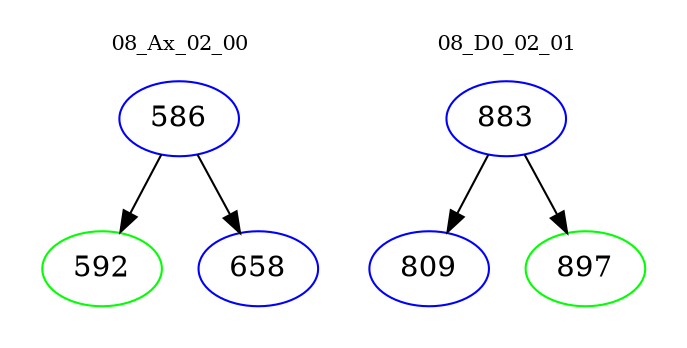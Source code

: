 digraph{
subgraph cluster_0 {
color = white
label = "08_Ax_02_00";
fontsize=10;
T0_586 [label="586", color="blue"]
T0_586 -> T0_592 [color="black"]
T0_592 [label="592", color="green"]
T0_586 -> T0_658 [color="black"]
T0_658 [label="658", color="blue"]
}
subgraph cluster_1 {
color = white
label = "08_D0_02_01";
fontsize=10;
T1_883 [label="883", color="blue"]
T1_883 -> T1_809 [color="black"]
T1_809 [label="809", color="blue"]
T1_883 -> T1_897 [color="black"]
T1_897 [label="897", color="green"]
}
}
